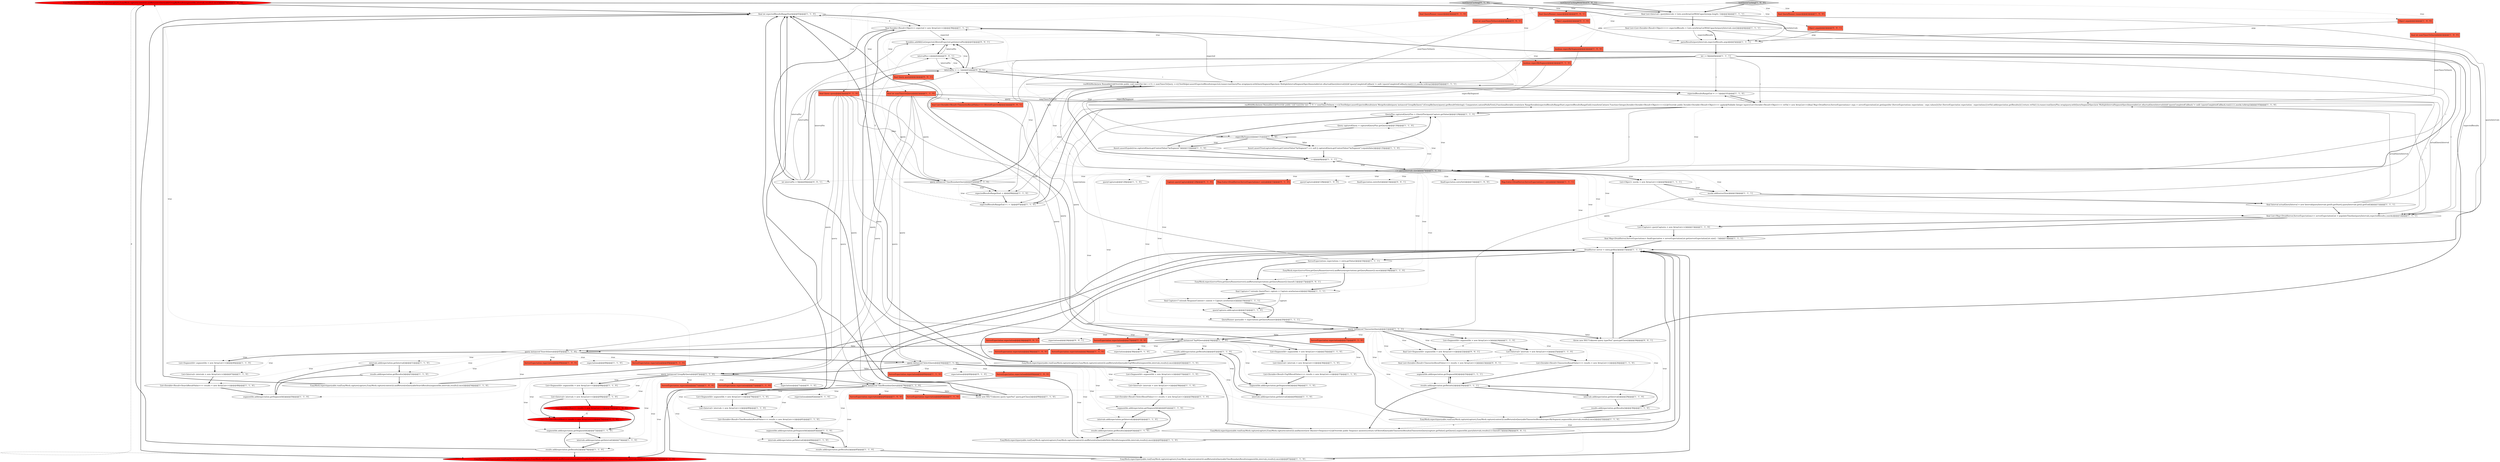 digraph {
60 [style = filled, label = "EasyMock.expect(queryable.run(EasyMock.capture(capture),EasyMock.capture(context))).andReturn(toQueryableGroupByResults(segmentIds,intervals,results)).once()@@@76@@@['1', '0', '0']", fillcolor = red, shape = ellipse image = "AAA1AAABBB1BBB"];
2 [style = filled, label = "final Interval actualQueryInterval = new Interval(queryIntervals.get(0).getStart(),queryIntervals.get(i).getEnd())@@@11@@@['1', '1', '1']", fillcolor = white, shape = ellipse image = "AAA0AAABBB1BBB"];
16 [style = filled, label = "results.add(expectation.getResults())@@@41@@@['1', '1', '0']", fillcolor = white, shape = ellipse image = "AAA0AAABBB1BBB"];
83 [style = filled, label = "List<Interval> intervals = new ArrayList<>()@@@25@@@['1', '1', '0']", fillcolor = white, shape = ellipse image = "AAA0AAABBB1BBB"];
134 [style = filled, label = "EasyMock.expect(queryable.run(EasyMock.capture(capture),EasyMock.capture(context))).andAnswer(new IAnswer<Sequence>(){@Override public Sequence answer(){return toFilteredQueryableTimeseriesResults((TimeseriesQuery)capture.getValue().getQuery(),segmentIds,queryIntervals,results)}}).times(0,1)@@@28@@@['0', '0', '1']", fillcolor = white, shape = ellipse image = "AAA0AAABBB3BBB"];
41 [style = filled, label = "segmentIds.add(expectation.getSegmentId())@@@61@@@['1', '1', '0']", fillcolor = white, shape = ellipse image = "AAA0AAABBB1BBB"];
77 [style = filled, label = "List<SegmentId> segmentIds = new ArrayList<>()@@@24@@@['1', '1', '0']", fillcolor = white, shape = ellipse image = "AAA0AAABBB1BBB"];
80 [style = filled, label = "expectations@@@49@@@['1', '1', '0']", fillcolor = white, shape = ellipse image = "AAA0AAABBB1BBB"];
98 [style = filled, label = "queryCaptures@@@128@@@['1', '1', '0']", fillcolor = white, shape = ellipse image = "AAA0AAABBB1BBB"];
101 [style = filled, label = "ServerExpectation expectation@@@71@@@['1', '1', '0']", fillcolor = tomato, shape = box image = "AAA0AAABBB1BBB"];
84 [style = filled, label = "List<Interval> intervals = new ArrayList<>()@@@80@@@['1', '1', '0']", fillcolor = white, shape = ellipse image = "AAA0AAABBB1BBB"];
130 [style = filled, label = "testQueryCachingWithFilter['0', '0', '1']", fillcolor = lightgray, shape = diamond image = "AAA0AAABBB3BBB"];
23 [style = filled, label = "List<SegmentId> segmentIds = new ArrayList<>()@@@57@@@['1', '1', '0']", fillcolor = white, shape = ellipse image = "AAA0AAABBB1BBB"];
39 [style = filled, label = "intervals.add(expectation.getInterval())@@@51@@@['1', '1', '0']", fillcolor = white, shape = ellipse image = "AAA0AAABBB1BBB"];
66 [style = filled, label = "Assert.assertEquals(true,capturedQuery.getContextValue(\"bySegment\"))@@@132@@@['1', '1', '0']", fillcolor = white, shape = ellipse image = "AAA0AAABBB1BBB"];
90 [style = filled, label = "runWithMocks(new Runnable(){@Override public void run(){for (int i = 0 i < numTimesToQuery ++i){TestHelper.assertExpectedResults(new MergeIterable(query instanceof GroupByQuery? ((GroupByQuery)query).getResultOrdering(): Comparators.naturalNullsFirst(),FunctionalIterable.create(new RangeIterable(expectedResultsRangeStart,expectedResultsRangeEnd)).transformCat(new Function<Integer,Iterable<Iterable<Result<Object>>>>(){@Override public Iterable<Iterable<Result<Object>>> apply(@Nullable Integer input){List<Iterable<Result<Object>>> retVal = new ArrayList<>()final Map<DruidServer,ServerExpectations> exps = serverExpectationList.get(input)for (ServerExpectations expectations : exps.values()){for (ServerExpectation expectation : expectations){retVal.add(expectation.getResults())}}return retVal}})),runner.run(QueryPlus.wrap(query.withQuerySegmentSpec(new MultipleIntervalSegmentSpec(ImmutableList.of(actualQueryInterval))))))if (queryCompletedCallback != null) {queryCompletedCallback.run()}}}},mocks.toArray())@@@103@@@['1', '1', '0']", fillcolor = white, shape = ellipse image = "AAA0AAABBB1BBB"];
116 [style = filled, label = "final QueryRunner runner@@@2@@@['0', '1', '0']", fillcolor = tomato, shape = box image = "AAA0AAABBB2BBB"];
72 [style = filled, label = "ServerExpectation expectation@@@38@@@['1', '1', '0']", fillcolor = tomato, shape = box image = "AAA0AAABBB1BBB"];
34 [style = filled, label = "List<SegmentId> segmentIds = new ArrayList<>()@@@35@@@['1', '1', '0']", fillcolor = white, shape = ellipse image = "AAA0AAABBB1BBB"];
75 [style = filled, label = "Assert.assertTrue(capturedQuery.getContextValue(\"bySegment\") == null || capturedQuery.getContextValue(\"bySegment\").equals(false))@@@135@@@['1', '1', '0']", fillcolor = white, shape = ellipse image = "AAA0AAABBB1BBB"];
59 [style = filled, label = "results.add(expectation.getResults())@@@63@@@['1', '1', '0']", fillcolor = white, shape = ellipse image = "AAA0AAABBB1BBB"];
74 [style = filled, label = "final int numTimesToQuery@@@2@@@['1', '1', '0']", fillcolor = tomato, shape = box image = "AAA0AAABBB1BBB"];
21 [style = filled, label = "intervals.add(expectation.getInterval())@@@62@@@['1', '1', '0']", fillcolor = white, shape = ellipse image = "AAA0AAABBB1BBB"];
61 [style = filled, label = "mocks.add(serverView)@@@10@@@['1', '1', '1']", fillcolor = white, shape = ellipse image = "AAA0AAABBB1BBB"];
49 [style = filled, label = "ServerExpectation expectation@@@60@@@['1', '1', '0']", fillcolor = tomato, shape = box image = "AAA0AAABBB1BBB"];
114 [style = filled, label = "expectations@@@38@@@['0', '1', '0']", fillcolor = white, shape = ellipse image = "AAA0AAABBB2BBB"];
36 [style = filled, label = "final List<List<Iterable<Result<Object>>>> expectedResults = Lists.newArrayListWithCapacity(queryIntervals.size())@@@4@@@['1', '1', '1']", fillcolor = white, shape = ellipse image = "AAA0AAABBB1BBB"];
8 [style = filled, label = "query instanceof TimeseriesQuery@@@21@@@['1', '1', '1']", fillcolor = white, shape = diamond image = "AAA0AAABBB1BBB"];
104 [style = filled, label = "expectations@@@60@@@['0', '1', '0']", fillcolor = white, shape = ellipse image = "AAA0AAABBB2BBB"];
102 [style = filled, label = "final Capture<? extends ResponseContext> context = Capture.newInstance()@@@19@@@['1', '1', '1']", fillcolor = white, shape = ellipse image = "AAA0AAABBB1BBB"];
48 [style = filled, label = "final int numTimesToQuery@@@2@@@['1', '0', '0']", fillcolor = tomato, shape = box image = "AAA0AAABBB1BBB"];
26 [style = filled, label = "parseResults(queryIntervals,expectedResults,args)@@@5@@@['1', '1', '1']", fillcolor = white, shape = ellipse image = "AAA0AAABBB1BBB"];
96 [style = filled, label = "expectedResultsRangeEnd = i + 1@@@101@@@['1', '1', '0']", fillcolor = white, shape = ellipse image = "AAA0AAABBB1BBB"];
115 [style = filled, label = "Capture queryCapture@@@128@@@['0', '1', '0']", fillcolor = tomato, shape = box image = "AAA0AAABBB2BBB"];
64 [style = filled, label = "EasyMock.expect(queryable.run(EasyMock.capture(capture),EasyMock.capture(context))).andReturn(toQueryableTimeseriesResults(expectBySegment,segmentIds,intervals,results)).once()@@@32@@@['1', '1', '0']", fillcolor = white, shape = ellipse image = "AAA0AAABBB1BBB"];
107 [style = filled, label = "ServerExpectation expectation@@@49@@@['0', '1', '0']", fillcolor = tomato, shape = box image = "AAA0AAABBB2BBB"];
109 [style = filled, label = "Map.Entry<DruidServer,ServerExpectations> entry@@@15@@@['0', '1', '0']", fillcolor = tomato, shape = box image = "AAA0AAABBB2BBB"];
29 [style = filled, label = "Object args@@@2@@@['1', '0', '0']", fillcolor = tomato, shape = box image = "AAA0AAABBB1BBB"];
97 [style = filled, label = "intervals.add(expectation.getInterval())@@@73@@@['1', '1', '0']", fillcolor = white, shape = ellipse image = "AAA0AAABBB1BBB"];
120 [style = filled, label = "ServerExpectation expectation@@@24@@@['0', '0', '1']", fillcolor = tomato, shape = box image = "AAA0AAABBB3BBB"];
88 [style = filled, label = "results.add(expectation.getResults())@@@52@@@['1', '1', '0']", fillcolor = white, shape = ellipse image = "AAA0AAABBB1BBB"];
118 [style = filled, label = "final List<SegmentId> segmentIds = new ArrayList<>()@@@22@@@['0', '0', '1']", fillcolor = white, shape = ellipse image = "AAA0AAABBB3BBB"];
95 [style = filled, label = "expectedResultsRangeStart = i@@@96@@@['1', '1', '0']", fillcolor = white, shape = ellipse image = "AAA0AAABBB1BBB"];
108 [style = filled, label = "expectations@@@71@@@['0', '1', '0']", fillcolor = white, shape = ellipse image = "AAA0AAABBB2BBB"];
1 [style = filled, label = "expectBySegment@@@131@@@['1', '1', '0']", fillcolor = white, shape = diamond image = "AAA0AAABBB1BBB"];
122 [style = filled, label = "final QueryRunner runner@@@2@@@['0', '0', '1']", fillcolor = tomato, shape = box image = "AAA0AAABBB3BBB"];
31 [style = filled, label = "EasyMock.expect(serverView.getQueryRunner(server)).andReturn(expectations.getQueryRunner()).once()@@@18@@@['1', '1', '0']", fillcolor = white, shape = ellipse image = "AAA0AAABBB1BBB"];
25 [style = filled, label = "intervals.add(expectation.getInterval())@@@40@@@['1', '1', '0']", fillcolor = white, shape = ellipse image = "AAA0AAABBB1BBB"];
105 [style = filled, label = "List<Iterable<ResultRow>> results = new ArrayList<>()@@@70@@@['0', '1', '0']", fillcolor = red, shape = ellipse image = "AAA1AAABBB2BBB"];
33 [style = filled, label = "testQueryCaching['1', '0', '0']", fillcolor = lightgray, shape = diamond image = "AAA0AAABBB1BBB"];
6 [style = filled, label = "intervals.add(expectation.getInterval())@@@84@@@['1', '1', '0']", fillcolor = white, shape = ellipse image = "AAA0AAABBB1BBB"];
35 [style = filled, label = "List<SegmentId> segmentIds = new ArrayList<>()@@@46@@@['1', '1', '0']", fillcolor = white, shape = ellipse image = "AAA0AAABBB1BBB"];
68 [style = filled, label = "ServerExpectation expectation@@@82@@@['1', '0', '0']", fillcolor = tomato, shape = box image = "AAA0AAABBB1BBB"];
11 [style = filled, label = "queryCaptures@@@128@@@['1', '0', '0']", fillcolor = white, shape = ellipse image = "AAA0AAABBB1BBB"];
10 [style = filled, label = "results.add(expectation.getResults())@@@30@@@['1', '1', '0']", fillcolor = white, shape = ellipse image = "AAA0AAABBB1BBB"];
69 [style = filled, label = "segmentIds.add(expectation.getSegmentId())@@@39@@@['1', '1', '0']", fillcolor = white, shape = ellipse image = "AAA0AAABBB1BBB"];
93 [style = filled, label = "List<Interval> intervals = new ArrayList<>()@@@69@@@['1', '1', '0']", fillcolor = white, shape = ellipse image = "AAA0AAABBB1BBB"];
20 [style = filled, label = "query instanceof TimeBoundaryQuery@@@78@@@['1', '1', '0']", fillcolor = white, shape = diamond image = "AAA0AAABBB1BBB"];
76 [style = filled, label = "EasyMock.expect(queryable.run(EasyMock.capture(capture),EasyMock.capture(context))).andReturn(toQueryableTimeBoundaryResults(segmentIds,intervals,results)).once()@@@87@@@['1', '1', '0']", fillcolor = white, shape = ellipse image = "AAA0AAABBB1BBB"];
129 [style = filled, label = "expectations@@@24@@@['0', '0', '1']", fillcolor = white, shape = ellipse image = "AAA0AAABBB3BBB"];
55 [style = filled, label = "ServerExpectation expectation@@@38@@@['1', '0', '0']", fillcolor = tomato, shape = box image = "AAA0AAABBB1BBB"];
117 [style = filled, label = "testQueryCaching['0', '1', '0']", fillcolor = lightgray, shape = diamond image = "AAA0AAABBB2BBB"];
56 [style = filled, label = "final int expectedResultsRangeStart@@@93@@@['1', '1', '0']", fillcolor = white, shape = ellipse image = "AAA0AAABBB1BBB"];
7 [style = filled, label = "ServerExpectation expectation@@@27@@@['1', '0', '0']", fillcolor = tomato, shape = box image = "AAA0AAABBB1BBB"];
46 [style = filled, label = "boolean expectBySegment@@@2@@@['1', '0', '0']", fillcolor = tomato, shape = box image = "AAA0AAABBB1BBB"];
132 [style = filled, label = "throw new ISE(\"Unknown query type(%s(\",query.getClass())@@@36@@@['0', '0', '1']", fillcolor = white, shape = ellipse image = "AAA0AAABBB3BBB"];
53 [style = filled, label = "intervals.add(expectation.getInterval())@@@29@@@['1', '1', '0']", fillcolor = white, shape = ellipse image = "AAA0AAABBB1BBB"];
65 [style = filled, label = "EasyMock.expect(queryable.run(EasyMock.capture(capture),EasyMock.capture(context))).andReturn(toQueryableSearchResults(segmentIds,intervals,results)).once()@@@54@@@['1', '1', '0']", fillcolor = white, shape = ellipse image = "AAA0AAABBB1BBB"];
131 [style = filled, label = "final List<Iterable<Result<TimeseriesResultValue>>> filteredExpected@@@2@@@['0', '0', '1']", fillcolor = tomato, shape = box image = "AAA0AAABBB3BBB"];
135 [style = filled, label = "Iterables.addAll((List)expected,filteredExpected.get(intervalNo))@@@43@@@['0', '0', '1']", fillcolor = white, shape = ellipse image = "AAA0AAABBB3BBB"];
89 [style = filled, label = "queryCaptures.add(capture)@@@21@@@['1', '1', '0']", fillcolor = white, shape = ellipse image = "AAA0AAABBB1BBB"];
87 [style = filled, label = "ServerExpectation expectation@@@82@@@['1', '1', '0']", fillcolor = tomato, shape = box image = "AAA0AAABBB1BBB"];
127 [style = filled, label = "final int numTimesToQuery@@@2@@@['0', '0', '1']", fillcolor = tomato, shape = box image = "AAA0AAABBB3BBB"];
47 [style = filled, label = "results.add(expectation.getResults())@@@85@@@['1', '1', '0']", fillcolor = white, shape = ellipse image = "AAA0AAABBB1BBB"];
112 [style = filled, label = "final Query query@@@2@@@['0', '1', '0']", fillcolor = tomato, shape = box image = "AAA0AAABBB2BBB"];
126 [style = filled, label = "finalExpectation.entrySet()@@@14@@@['0', '0', '1']", fillcolor = white, shape = ellipse image = "AAA0AAABBB3BBB"];
82 [style = filled, label = "QueryRunner queryable = expectations.getQueryRunner()@@@20@@@['1', '1', '1']", fillcolor = white, shape = ellipse image = "AAA0AAABBB1BBB"];
85 [style = filled, label = "expectedResultsRangeEnd = i + 1@@@97@@@['1', '1', '0']", fillcolor = white, shape = ellipse image = "AAA0AAABBB1BBB"];
44 [style = filled, label = "query instanceof SearchQuery@@@45@@@['1', '1', '0']", fillcolor = white, shape = diamond image = "AAA0AAABBB1BBB"];
128 [style = filled, label = "EasyMock.expect(serverView.getQueryRunner(server)).andReturn(expectations.getQueryRunner()).times(0,1)@@@17@@@['0', '0', '1']", fillcolor = white, shape = ellipse image = "AAA0AAABBB3BBB"];
14 [style = filled, label = "final Capture<? extends QueryPlus> capture = Capture.newInstance()@@@18@@@['1', '1', '1']", fillcolor = white, shape = ellipse image = "AAA0AAABBB1BBB"];
0 [style = filled, label = "query instanceof TopNQuery@@@34@@@['1', '1', '0']", fillcolor = white, shape = diamond image = "AAA0AAABBB1BBB"];
79 [style = filled, label = "QueryPlus capturedQueryPlus = (QueryPlus)queryCapture.getValue()@@@129@@@['1', '1', '0']", fillcolor = white, shape = ellipse image = "AAA0AAABBB1BBB"];
133 [style = filled, label = "final List<Iterable<Result<TimeseriesResultValue>>> results = new ArrayList<>()@@@23@@@['0', '0', '1']", fillcolor = white, shape = ellipse image = "AAA0AAABBB3BBB"];
3 [style = filled, label = "List<Capture> queryCaptures = new ArrayList<>()@@@13@@@['1', '1', '0']", fillcolor = white, shape = ellipse image = "AAA0AAABBB1BBB"];
78 [style = filled, label = "List<Interval> intervals = new ArrayList<>()@@@36@@@['1', '1', '0']", fillcolor = white, shape = ellipse image = "AAA0AAABBB1BBB"];
106 [style = filled, label = "EasyMock.expect(queryable.run(EasyMock.capture(capture),EasyMock.capture(context))).andReturn(toQueryableGroupByResults((GroupByQuery)query,segmentIds,intervals,results)).once()@@@76@@@['0', '1', '0']", fillcolor = red, shape = ellipse image = "AAA1AAABBB2BBB"];
50 [style = filled, label = "results.add(expectation.getResults())@@@74@@@['1', '1', '0']", fillcolor = white, shape = ellipse image = "AAA0AAABBB1BBB"];
94 [style = filled, label = "segmentIds.add(expectation.getSegmentId())@@@50@@@['1', '1', '0']", fillcolor = white, shape = ellipse image = "AAA0AAABBB1BBB"];
92 [style = filled, label = "segmentIds.add(expectation.getSegmentId())@@@72@@@['1', '1', '0']", fillcolor = white, shape = ellipse image = "AAA0AAABBB1BBB"];
113 [style = filled, label = "boolean expectBySegment@@@2@@@['0', '1', '0']", fillcolor = tomato, shape = box image = "AAA0AAABBB2BBB"];
30 [style = filled, label = "++i@@@8@@@['1', '1', '1']", fillcolor = white, shape = ellipse image = "AAA0AAABBB1BBB"];
52 [style = filled, label = "i < queryIntervals.size()@@@7@@@['1', '1', '1']", fillcolor = lightgray, shape = diamond image = "AAA0AAABBB1BBB"];
81 [style = filled, label = "List<Iterable<Result<SelectResultValue>>> results = new ArrayList<>()@@@59@@@['1', '1', '0']", fillcolor = white, shape = ellipse image = "AAA0AAABBB1BBB"];
51 [style = filled, label = "final List<Interval> queryIntervals = Lists.newArrayListWithCapacity(args.length / 2)@@@3@@@['1', '1', '1']", fillcolor = white, shape = ellipse image = "AAA0AAABBB1BBB"];
27 [style = filled, label = "List<Iterable<Result<SearchResultValue>>> results = new ArrayList<>()@@@48@@@['1', '1', '0']", fillcolor = white, shape = ellipse image = "AAA0AAABBB1BBB"];
86 [style = filled, label = "runWithMocks(new Runnable(){@Override public void run(){for (int i = 0 i < numTimesToQuery ++i){TestHelper.assertExpectedResults(expected,runner.run(QueryPlus.wrap(query.withQuerySegmentSpec(new MultipleIntervalSegmentSpec(ImmutableList.of(actualQueryInterval))))))if (queryCompletedCallback != null) {queryCompletedCallback.run()}}}},mocks.toArray())@@@45@@@['1', '1', '1']", fillcolor = white, shape = ellipse image = "AAA0AAABBB1BBB"];
22 [style = filled, label = "ServerExpectation expectation@@@49@@@['1', '0', '0']", fillcolor = tomato, shape = box image = "AAA0AAABBB1BBB"];
67 [style = filled, label = "int i = 0@@@6@@@['1', '1', '1']", fillcolor = white, shape = ellipse image = "AAA0AAABBB1BBB"];
99 [style = filled, label = "List<Iterable<Result<TopNResultValue>>> results = new ArrayList<>()@@@37@@@['1', '1', '0']", fillcolor = white, shape = ellipse image = "AAA0AAABBB1BBB"];
62 [style = filled, label = "final List<Map<DruidServer,ServerExpectations>> serverExpectationList = populateTimeline(queryIntervals,expectedResults,i,mocks)@@@12@@@['1', '1', '1']", fillcolor = white, shape = ellipse image = "AAA0AAABBB1BBB"];
4 [style = filled, label = "ServerExpectation expectation@@@71@@@['1', '0', '0']", fillcolor = tomato, shape = box image = "AAA0AAABBB1BBB"];
111 [style = filled, label = "expectations@@@82@@@['0', '1', '0']", fillcolor = white, shape = ellipse image = "AAA0AAABBB2BBB"];
42 [style = filled, label = "ServerExpectation expectation@@@60@@@['1', '0', '0']", fillcolor = tomato, shape = box image = "AAA0AAABBB1BBB"];
24 [style = filled, label = "EasyMock.expect(queryable.run(EasyMock.capture(capture),EasyMock.capture(context))).andReturn(toQueryableTopNResults(segmentIds,intervals,results)).once()@@@43@@@['1', '1', '0']", fillcolor = white, shape = ellipse image = "AAA0AAABBB1BBB"];
70 [style = filled, label = "throw new ISE(\"Unknown query type(%s(\",query.getClass())@@@90@@@['1', '1', '0']", fillcolor = white, shape = ellipse image = "AAA0AAABBB1BBB"];
32 [style = filled, label = "ServerExpectations expectations = entry.getValue()@@@16@@@['1', '1', '1']", fillcolor = white, shape = ellipse image = "AAA0AAABBB1BBB"];
18 [style = filled, label = "List<Iterable<Result<TimeseriesResultValue>>> results = new ArrayList<>()@@@26@@@['1', '1', '0']", fillcolor = white, shape = ellipse image = "AAA0AAABBB1BBB"];
63 [style = filled, label = "List<Interval> intervals = new ArrayList<>()@@@58@@@['1', '1', '0']", fillcolor = white, shape = ellipse image = "AAA0AAABBB1BBB"];
119 [style = filled, label = "int intervalNo = 0@@@40@@@['0', '0', '1']", fillcolor = white, shape = ellipse image = "AAA0AAABBB3BBB"];
43 [style = filled, label = "DruidServer server = entry.getKey()@@@15@@@['1', '1', '1']", fillcolor = white, shape = ellipse image = "AAA0AAABBB1BBB"];
12 [style = filled, label = "query instanceof TimeBoundaryQuery@@@95@@@['1', '1', '0']", fillcolor = white, shape = diamond image = "AAA0AAABBB1BBB"];
54 [style = filled, label = "final Map<DruidServer,ServerExpectations> finalExpectation = serverExpectationList.get(serverExpectationList.size() - 1)@@@13@@@['1', '1', '1']", fillcolor = white, shape = ellipse image = "AAA0AAABBB1BBB"];
38 [style = filled, label = "List<Iterable<Result<TimeBoundaryResultValue>>> results = new ArrayList<>()@@@81@@@['1', '1', '0']", fillcolor = white, shape = ellipse image = "AAA0AAABBB1BBB"];
57 [style = filled, label = "final Iterable<Result<Object>> expected = new ArrayList<>()@@@39@@@['1', '1', '1']", fillcolor = white, shape = ellipse image = "AAA0AAABBB1BBB"];
73 [style = filled, label = "List<SegmentId> segmentIds = new ArrayList<>()@@@68@@@['1', '1', '0']", fillcolor = white, shape = ellipse image = "AAA0AAABBB1BBB"];
123 [style = filled, label = "final Query query@@@2@@@['0', '0', '1']", fillcolor = tomato, shape = box image = "AAA0AAABBB3BBB"];
110 [style = filled, label = "Object args@@@2@@@['0', '1', '0']", fillcolor = tomato, shape = box image = "AAA0AAABBB2BBB"];
71 [style = filled, label = "query instanceof GroupByQuery@@@67@@@['1', '1', '0']", fillcolor = white, shape = diamond image = "AAA0AAABBB1BBB"];
103 [style = filled, label = "ServerExpectation expectation@@@27@@@['0', '1', '0']", fillcolor = tomato, shape = box image = "AAA0AAABBB2BBB"];
28 [style = filled, label = "List<SegmentId> segmentIds = new ArrayList<>()@@@79@@@['1', '1', '0']", fillcolor = white, shape = ellipse image = "AAA0AAABBB1BBB"];
121 [style = filled, label = "intervalNo < i + 1@@@41@@@['0', '0', '1']", fillcolor = white, shape = diamond image = "AAA0AAABBB3BBB"];
37 [style = filled, label = "query instanceof SelectQuery@@@56@@@['1', '1', '0']", fillcolor = white, shape = diamond image = "AAA0AAABBB1BBB"];
40 [style = filled, label = "final QueryRunner runner@@@2@@@['1', '0', '0']", fillcolor = tomato, shape = box image = "AAA0AAABBB1BBB"];
19 [style = filled, label = "Query capturedQuery = capturedQueryPlus.getQuery()@@@130@@@['1', '1', '0']", fillcolor = white, shape = ellipse image = "AAA0AAABBB1BBB"];
13 [style = filled, label = "List<Interval> intervals = new ArrayList<>()@@@47@@@['1', '1', '0']", fillcolor = white, shape = ellipse image = "AAA0AAABBB1BBB"];
5 [style = filled, label = "results.add(expectation.getResults())@@@26@@@['1', '1', '1']", fillcolor = white, shape = ellipse image = "AAA0AAABBB1BBB"];
45 [style = filled, label = "List<Object> mocks = new ArrayList<>()@@@9@@@['1', '1', '1']", fillcolor = white, shape = ellipse image = "AAA0AAABBB1BBB"];
91 [style = filled, label = "EasyMock.expect(queryable.run(EasyMock.capture(capture),EasyMock.capture(context))).andReturn(toQueryableSelectResults(segmentIds,intervals,results)).once()@@@65@@@['1', '1', '0']", fillcolor = white, shape = ellipse image = "AAA0AAABBB1BBB"];
100 [style = filled, label = "List<Iterable<Row>> results = new ArrayList<>()@@@70@@@['1', '0', '0']", fillcolor = red, shape = ellipse image = "AAA1AAABBB1BBB"];
9 [style = filled, label = "segmentIds.add(expectation.getSegmentId())@@@83@@@['1', '1', '0']", fillcolor = white, shape = ellipse image = "AAA0AAABBB1BBB"];
15 [style = filled, label = "finalExpectation.entrySet()@@@15@@@['1', '0', '0']", fillcolor = white, shape = ellipse image = "AAA0AAABBB1BBB"];
125 [style = filled, label = "Object args@@@2@@@['0', '0', '1']", fillcolor = tomato, shape = box image = "AAA0AAABBB3BBB"];
124 [style = filled, label = "intervalNo++@@@42@@@['0', '0', '1']", fillcolor = white, shape = ellipse image = "AAA0AAABBB3BBB"];
58 [style = filled, label = "Map.Entry<DruidServer,ServerExpectations> entry@@@14@@@['1', '1', '1']", fillcolor = tomato, shape = box image = "AAA0AAABBB1BBB"];
17 [style = filled, label = "segmentIds.add(expectation.getSegmentId())@@@25@@@['1', '1', '1']", fillcolor = white, shape = ellipse image = "AAA0AAABBB1BBB"];
119->121 [style = solid, label="intervalNo"];
47->9 [style = bold, label=""];
90->95 [style = solid, label="i"];
62->3 [style = bold, label=""];
86->30 [style = bold, label=""];
90->85 [style = solid, label="i"];
8->77 [style = bold, label=""];
8->132 [style = bold, label=""];
91->43 [style = bold, label=""];
74->8 [style = solid, label="query"];
44->88 [style = dotted, label="true"];
12->95 [style = dotted, label="true"];
36->62 [style = solid, label="expectedResults"];
112->37 [style = solid, label="query"];
121->135 [style = dotted, label="true"];
130->131 [style = dotted, label="true"];
30->52 [style = bold, label=""];
44->35 [style = bold, label=""];
62->54 [style = bold, label=""];
33->48 [style = dotted, label="true"];
8->118 [style = dotted, label="true"];
20->70 [style = bold, label=""];
130->127 [style = dotted, label="true"];
52->61 [style = dotted, label="true"];
71->20 [style = bold, label=""];
0->99 [style = dotted, label="true"];
57->119 [style = bold, label=""];
112->0 [style = solid, label="query"];
14->102 [style = bold, label=""];
65->56 [style = bold, label=""];
74->90 [style = solid, label="numTimesToQuery"];
24->43 [style = bold, label=""];
88->65 [style = bold, label=""];
100->92 [style = bold, label=""];
0->25 [style = dotted, label="true"];
71->60 [style = dotted, label="true"];
16->69 [style = bold, label=""];
14->89 [style = solid, label="capture"];
51->26 [style = solid, label="queryIntervals"];
67->95 [style = solid, label="i"];
90->96 [style = solid, label="i"];
9->6 [style = bold, label=""];
8->118 [style = bold, label=""];
52->98 [style = dotted, label="true"];
8->0 [style = bold, label=""];
1->66 [style = dotted, label="true"];
112->8 [style = solid, label="query"];
63->81 [style = bold, label=""];
19->1 [style = bold, label=""];
47->76 [style = bold, label=""];
70->43 [style = bold, label=""];
79->19 [style = bold, label=""];
135->124 [style = bold, label=""];
52->90 [style = dotted, label="true"];
45->61 [style = bold, label=""];
20->68 [style = dotted, label="true"];
52->62 [style = dotted, label="true"];
20->111 [style = dotted, label="true"];
83->133 [style = dashed, label="0"];
52->8 [style = dotted, label="true"];
84->38 [style = bold, label=""];
52->126 [style = dotted, label="true"];
0->24 [style = dotted, label="true"];
71->73 [style = dotted, label="true"];
0->34 [style = dotted, label="true"];
52->3 [style = dotted, label="true"];
37->63 [style = dotted, label="true"];
52->30 [style = dotted, label="true"];
92->97 [style = bold, label=""];
106->56 [style = bold, label=""];
123->8 [style = solid, label="query"];
0->55 [style = dotted, label="true"];
52->115 [style = dotted, label="true"];
8->0 [style = dotted, label="false"];
64->43 [style = bold, label=""];
67->62 [style = solid, label="i"];
67->52 [style = bold, label=""];
20->70 [style = dotted, label="false"];
37->104 [style = dotted, label="true"];
117->113 [style = dotted, label="true"];
8->129 [style = dotted, label="true"];
56->57 [style = dashed, label="0"];
52->57 [style = dotted, label="true"];
31->14 [style = bold, label=""];
26->67 [style = bold, label=""];
71->92 [style = dotted, label="true"];
57->135 [style = solid, label="expected"];
17->5 [style = bold, label=""];
10->64 [style = bold, label=""];
73->93 [style = bold, label=""];
90->62 [style = solid, label="i"];
32->90 [style = solid, label="expectations"];
124->121 [style = solid, label="intervalNo"];
0->44 [style = dotted, label="false"];
86->121 [style = solid, label="i"];
41->21 [style = bold, label=""];
74->37 [style = solid, label="query"];
90->52 [style = solid, label="i"];
127->86 [style = solid, label="numTimesToQuery"];
85->90 [style = bold, label=""];
43->32 [style = bold, label=""];
134->57 [style = bold, label=""];
8->17 [style = dotted, label="true"];
52->45 [style = bold, label=""];
52->32 [style = dotted, label="true"];
52->31 [style = dotted, label="true"];
8->7 [style = dotted, label="true"];
33->40 [style = dotted, label="true"];
20->84 [style = dotted, label="true"];
8->83 [style = dotted, label="true"];
21->59 [style = bold, label=""];
29->26 [style = solid, label="args"];
56->57 [style = bold, label=""];
37->49 [style = dotted, label="true"];
130->122 [style = dotted, label="true"];
46->1 [style = solid, label="expectBySegment"];
5->17 [style = bold, label=""];
28->84 [style = bold, label=""];
20->47 [style = dotted, label="true"];
74->71 [style = solid, label="query"];
113->1 [style = solid, label="expectBySegment"];
44->35 [style = dotted, label="true"];
52->121 [style = dotted, label="true"];
44->65 [style = dotted, label="true"];
130->51 [style = bold, label=""];
37->81 [style = dotted, label="true"];
86->52 [style = solid, label="i"];
3->54 [style = bold, label=""];
44->13 [style = dotted, label="true"];
0->34 [style = bold, label=""];
71->97 [style = dotted, label="true"];
91->56 [style = bold, label=""];
44->107 [style = dotted, label="true"];
117->51 [style = bold, label=""];
96->90 [style = bold, label=""];
52->45 [style = dotted, label="true"];
74->44 [style = solid, label="query"];
74->20 [style = solid, label="query"];
57->12 [style = bold, label=""];
106->43 [style = bold, label=""];
52->2 [style = dotted, label="true"];
8->64 [style = dotted, label="true"];
52->12 [style = dotted, label="true"];
37->41 [style = dotted, label="true"];
8->120 [style = dotted, label="true"];
1->75 [style = bold, label=""];
8->134 [style = dotted, label="true"];
5->53 [style = bold, label=""];
71->50 [style = dotted, label="true"];
71->106 [style = dotted, label="true"];
8->18 [style = dotted, label="true"];
60->106 [style = dashed, label="0"];
67->96 [style = solid, label="i"];
51->62 [style = solid, label="queryIntervals"];
61->2 [style = bold, label=""];
66->30 [style = bold, label=""];
0->44 [style = bold, label=""];
44->37 [style = bold, label=""];
75->79 [style = bold, label=""];
71->4 [style = dotted, label="true"];
117->74 [style = dotted, label="true"];
77->118 [style = dashed, label="0"];
44->80 [style = dotted, label="true"];
90->79 [style = bold, label=""];
132->43 [style = bold, label=""];
86->62 [style = solid, label="i"];
53->10 [style = bold, label=""];
110->26 [style = solid, label="args"];
6->47 [style = bold, label=""];
12->85 [style = dotted, label="true"];
32->31 [style = bold, label=""];
52->128 [style = dotted, label="true"];
121->135 [style = bold, label=""];
20->6 [style = dotted, label="true"];
125->26 [style = solid, label="args"];
130->123 [style = dotted, label="true"];
99->69 [style = bold, label=""];
60->56 [style = bold, label=""];
20->38 [style = dotted, label="true"];
83->18 [style = bold, label=""];
121->86 [style = bold, label=""];
24->56 [style = bold, label=""];
8->103 [style = dotted, label="true"];
44->37 [style = dotted, label="false"];
133->17 [style = bold, label=""];
5->134 [style = bold, label=""];
52->14 [style = dotted, label="true"];
37->91 [style = dotted, label="true"];
20->9 [style = dotted, label="true"];
76->56 [style = bold, label=""];
100->105 [style = dashed, label="0"];
54->43 [style = bold, label=""];
8->77 [style = dotted, label="true"];
16->24 [style = bold, label=""];
57->86 [style = solid, label="expected"];
93->105 [style = bold, label=""];
86->96 [style = bold, label=""];
2->86 [style = solid, label="actualQueryInterval"];
39->88 [style = bold, label=""];
38->9 [style = bold, label=""];
44->39 [style = dotted, label="true"];
130->125 [style = dotted, label="true"];
102->82 [style = bold, label=""];
0->114 [style = dotted, label="true"];
45->62 [style = solid, label="mocks"];
52->56 [style = dotted, label="true"];
112->90 [style = solid, label="query"];
25->16 [style = bold, label=""];
74->0 [style = solid, label="query"];
1->75 [style = dotted, label="false"];
52->19 [style = dotted, label="true"];
78->99 [style = bold, label=""];
71->108 [style = dotted, label="true"];
20->87 [style = dotted, label="true"];
112->71 [style = solid, label="query"];
34->78 [style = bold, label=""];
74->131 [style = dashed, label="0"];
32->128 [style = bold, label=""];
71->73 [style = bold, label=""];
13->27 [style = bold, label=""];
67->52 [style = solid, label="i"];
10->5 [style = bold, label=""];
50->60 [style = bold, label=""];
44->22 [style = dotted, label="true"];
51->36 [style = bold, label=""];
12->86 [style = bold, label=""];
37->59 [style = dotted, label="true"];
71->20 [style = dotted, label="false"];
52->79 [style = dotted, label="true"];
85->135 [style = dashed, label="0"];
117->116 [style = dotted, label="true"];
50->106 [style = bold, label=""];
37->71 [style = bold, label=""];
23->63 [style = bold, label=""];
67->85 [style = solid, label="i"];
59->91 [style = bold, label=""];
77->83 [style = bold, label=""];
71->100 [style = dotted, label="true"];
33->29 [style = dotted, label="true"];
76->43 [style = bold, label=""];
67->90 [style = solid, label="i"];
64->134 [style = dashed, label="0"];
44->94 [style = dotted, label="true"];
33->74 [style = dotted, label="true"];
31->128 [style = dashed, label="0"];
89->82 [style = bold, label=""];
0->16 [style = dotted, label="true"];
70->56 [style = bold, label=""];
37->42 [style = dotted, label="true"];
12->86 [style = dotted, label="false"];
52->54 [style = dotted, label="true"];
60->43 [style = bold, label=""];
119->135 [style = solid, label="intervalNo"];
33->46 [style = dotted, label="true"];
52->109 [style = dotted, label="true"];
117->112 [style = dotted, label="true"];
97->50 [style = bold, label=""];
124->121 [style = bold, label=""];
71->101 [style = dotted, label="true"];
81->41 [style = bold, label=""];
1->66 [style = bold, label=""];
36->26 [style = solid, label="expectedResults"];
12->95 [style = bold, label=""];
52->119 [style = dotted, label="true"];
52->102 [style = dotted, label="true"];
12->96 [style = dotted, label="false"];
52->11 [style = dotted, label="true"];
94->39 [style = bold, label=""];
105->92 [style = bold, label=""];
65->43 [style = bold, label=""];
93->100 [style = bold, label=""];
52->43 [style = dotted, label="true"];
52->1 [style = dotted, label="true"];
37->21 [style = dotted, label="true"];
20->28 [style = bold, label=""];
0->72 [style = dotted, label="true"];
74->12 [style = solid, label="query"];
37->71 [style = dotted, label="false"];
8->132 [style = dotted, label="false"];
75->30 [style = bold, label=""];
95->85 [style = bold, label=""];
20->76 [style = dotted, label="true"];
36->26 [style = bold, label=""];
132->57 [style = bold, label=""];
8->10 [style = dotted, label="true"];
0->69 [style = dotted, label="true"];
37->23 [style = bold, label=""];
52->15 [style = dotted, label="true"];
128->14 [style = bold, label=""];
0->78 [style = dotted, label="true"];
67->86 [style = solid, label="i"];
52->86 [style = dotted, label="true"];
112->20 [style = solid, label="query"];
52->89 [style = dotted, label="true"];
102->89 [style = bold, label=""];
50->92 [style = bold, label=""];
64->56 [style = bold, label=""];
88->94 [style = bold, label=""];
33->51 [style = bold, label=""];
67->121 [style = solid, label="i"];
119->121 [style = bold, label=""];
8->5 [style = dotted, label="true"];
112->12 [style = solid, label="query"];
20->28 [style = dotted, label="true"];
52->58 [style = dotted, label="true"];
18->5 [style = bold, label=""];
48->90 [style = solid, label="numTimesToQuery"];
8->133 [style = dotted, label="true"];
52->82 [style = dotted, label="true"];
112->44 [style = solid, label="query"];
2->90 [style = solid, label="actualQueryInterval"];
118->133 [style = bold, label=""];
8->53 [style = dotted, label="true"];
69->25 [style = bold, label=""];
37->23 [style = dotted, label="true"];
35->13 [style = bold, label=""];
134->43 [style = bold, label=""];
82->8 [style = bold, label=""];
27->94 [style = bold, label=""];
117->110 [style = dotted, label="true"];
124->135 [style = solid, label="intervalNo"];
59->41 [style = bold, label=""];
44->27 [style = dotted, label="true"];
71->105 [style = dotted, label="true"];
121->124 [style = dotted, label="true"];
66->79 [style = bold, label=""];
71->93 [style = dotted, label="true"];
2->62 [style = bold, label=""];
119->124 [style = solid, label="intervalNo"];
}
